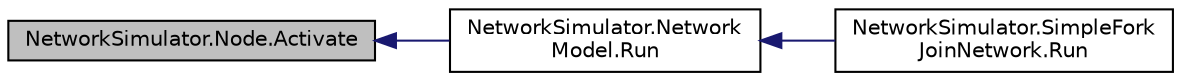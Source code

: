 digraph "NetworkSimulator.Node.Activate"
{
  edge [fontname="Helvetica",fontsize="10",labelfontname="Helvetica",labelfontsize="10"];
  node [fontname="Helvetica",fontsize="10",shape=record];
  rankdir="LR";
  Node1 [label="NetworkSimulator.Node.Activate",height=0.2,width=0.4,color="black", fillcolor="grey75", style="filled", fontcolor="black"];
  Node1 -> Node2 [dir="back",color="midnightblue",fontsize="10",style="solid",fontname="Helvetica"];
  Node2 [label="NetworkSimulator.Network\lModel.Run",height=0.2,width=0.4,color="black", fillcolor="white", style="filled",URL="$class_network_simulator_1_1_network_model.html#a79f12b7c4dc35f16f98bf59e06341e79",tooltip="Запуск имитационной модели сети "];
  Node2 -> Node3 [dir="back",color="midnightblue",fontsize="10",style="solid",fontname="Helvetica"];
  Node3 [label="NetworkSimulator.SimpleFork\lJoinNetwork.Run",height=0.2,width=0.4,color="black", fillcolor="white", style="filled",URL="$class_network_simulator_1_1_simple_fork_join_network.html#a63efbd5daeebe6aa0af34de06454df87"];
}
